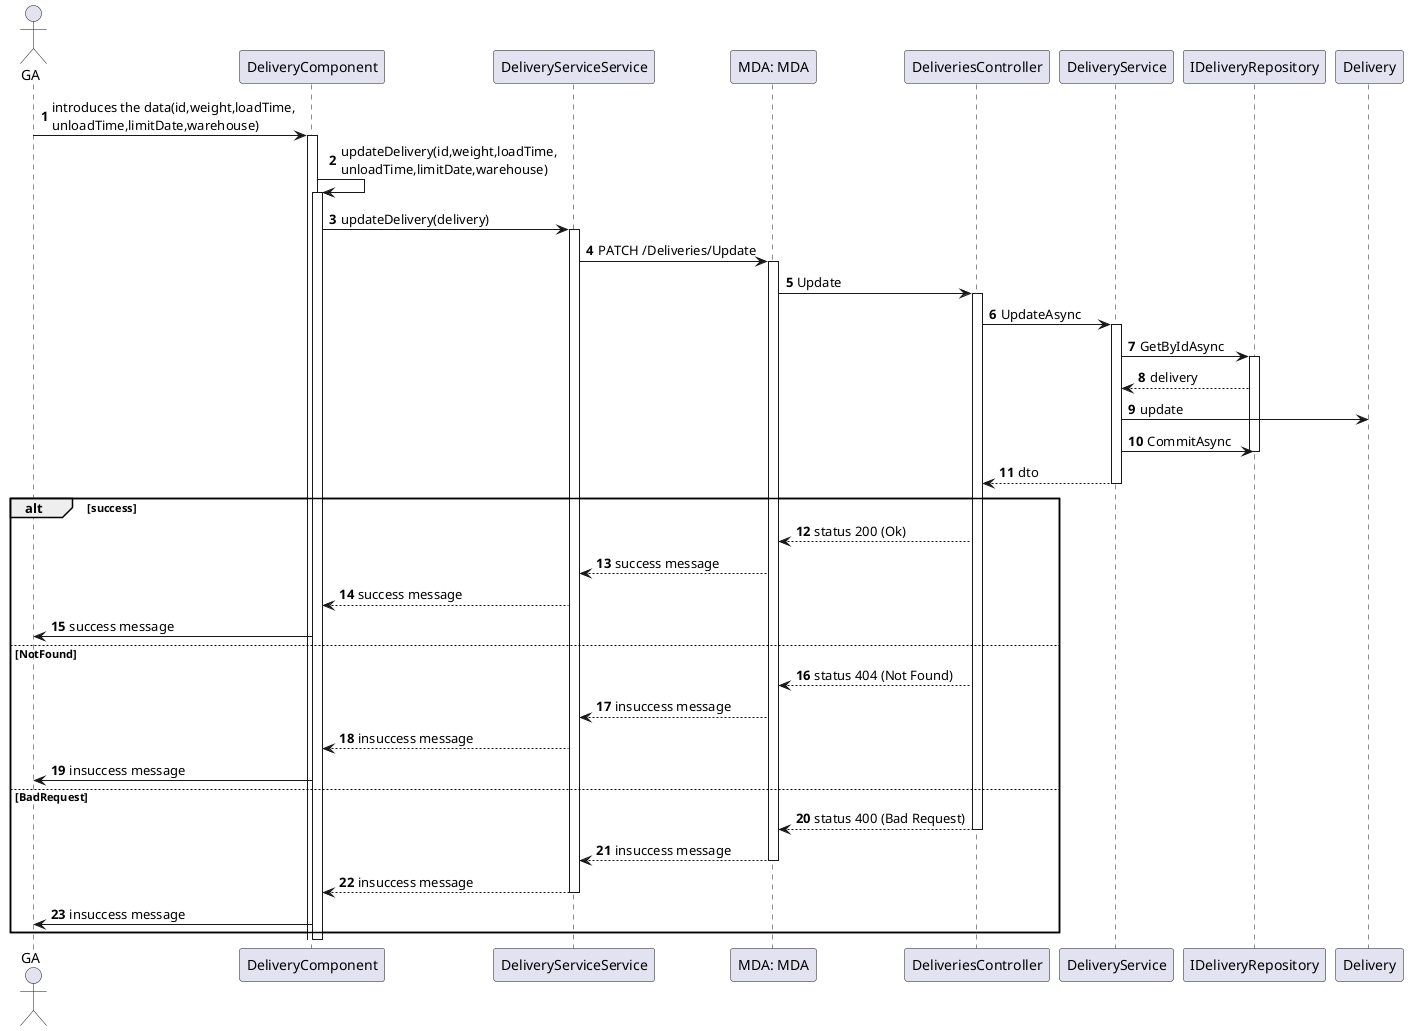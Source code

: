 @startuml
'https://plantuml.com/sequence-diagram

autonumber
actor "GA" as GA
participant "DeliveryComponent" as COMP
participant "DeliveryServiceService" as SS
participant "MDA: MDA" as MDA 
participant "DeliveriesController" as controller
participant "DeliveryService" as service
participant "IDeliveryRepository" as repository



GA-> COMP : introduces the data(id,weight,loadTime,\nunloadTime,limitDate,warehouse)
activate COMP
COMP -> COMP : updateDelivery(id,weight,loadTime,\nunloadTime,limitDate,warehouse)
activate COMP
COMP -> SS : updateDelivery(delivery)
activate SS
SS -> MDA : PATCH /Deliveries/Update

activate MDA

MDA -> controller :  Update

activate controller

controller-> service : UpdateAsync

activate service

service -> repository : GetByIdAsync
activate repository

repository --> service : delivery


service -> Delivery : update

service -> repository : CommitAsync
deactivate repository

service --> controller : dto
deactivate service

alt success
controller --> MDA : status 200 (Ok)

MDA --> SS : success message
SS --> COMP : success message
GA<- COMP : success message
else NotFound
controller --> MDA : status 404 (Not Found)

MDA --> SS : insuccess message
SS --> COMP : insuccess message
GA<- COMP : insuccess message
else BadRequest
controller --> MDA : status 400 (Bad Request)
deactivate
MDA --> SS : insuccess message
deactivate MDA
SS --> COMP : insuccess message
deactivate SS
GA<- COMP : insuccess message
end
deactivate controller

deactivate MDA


deactivate COMP



@enduml